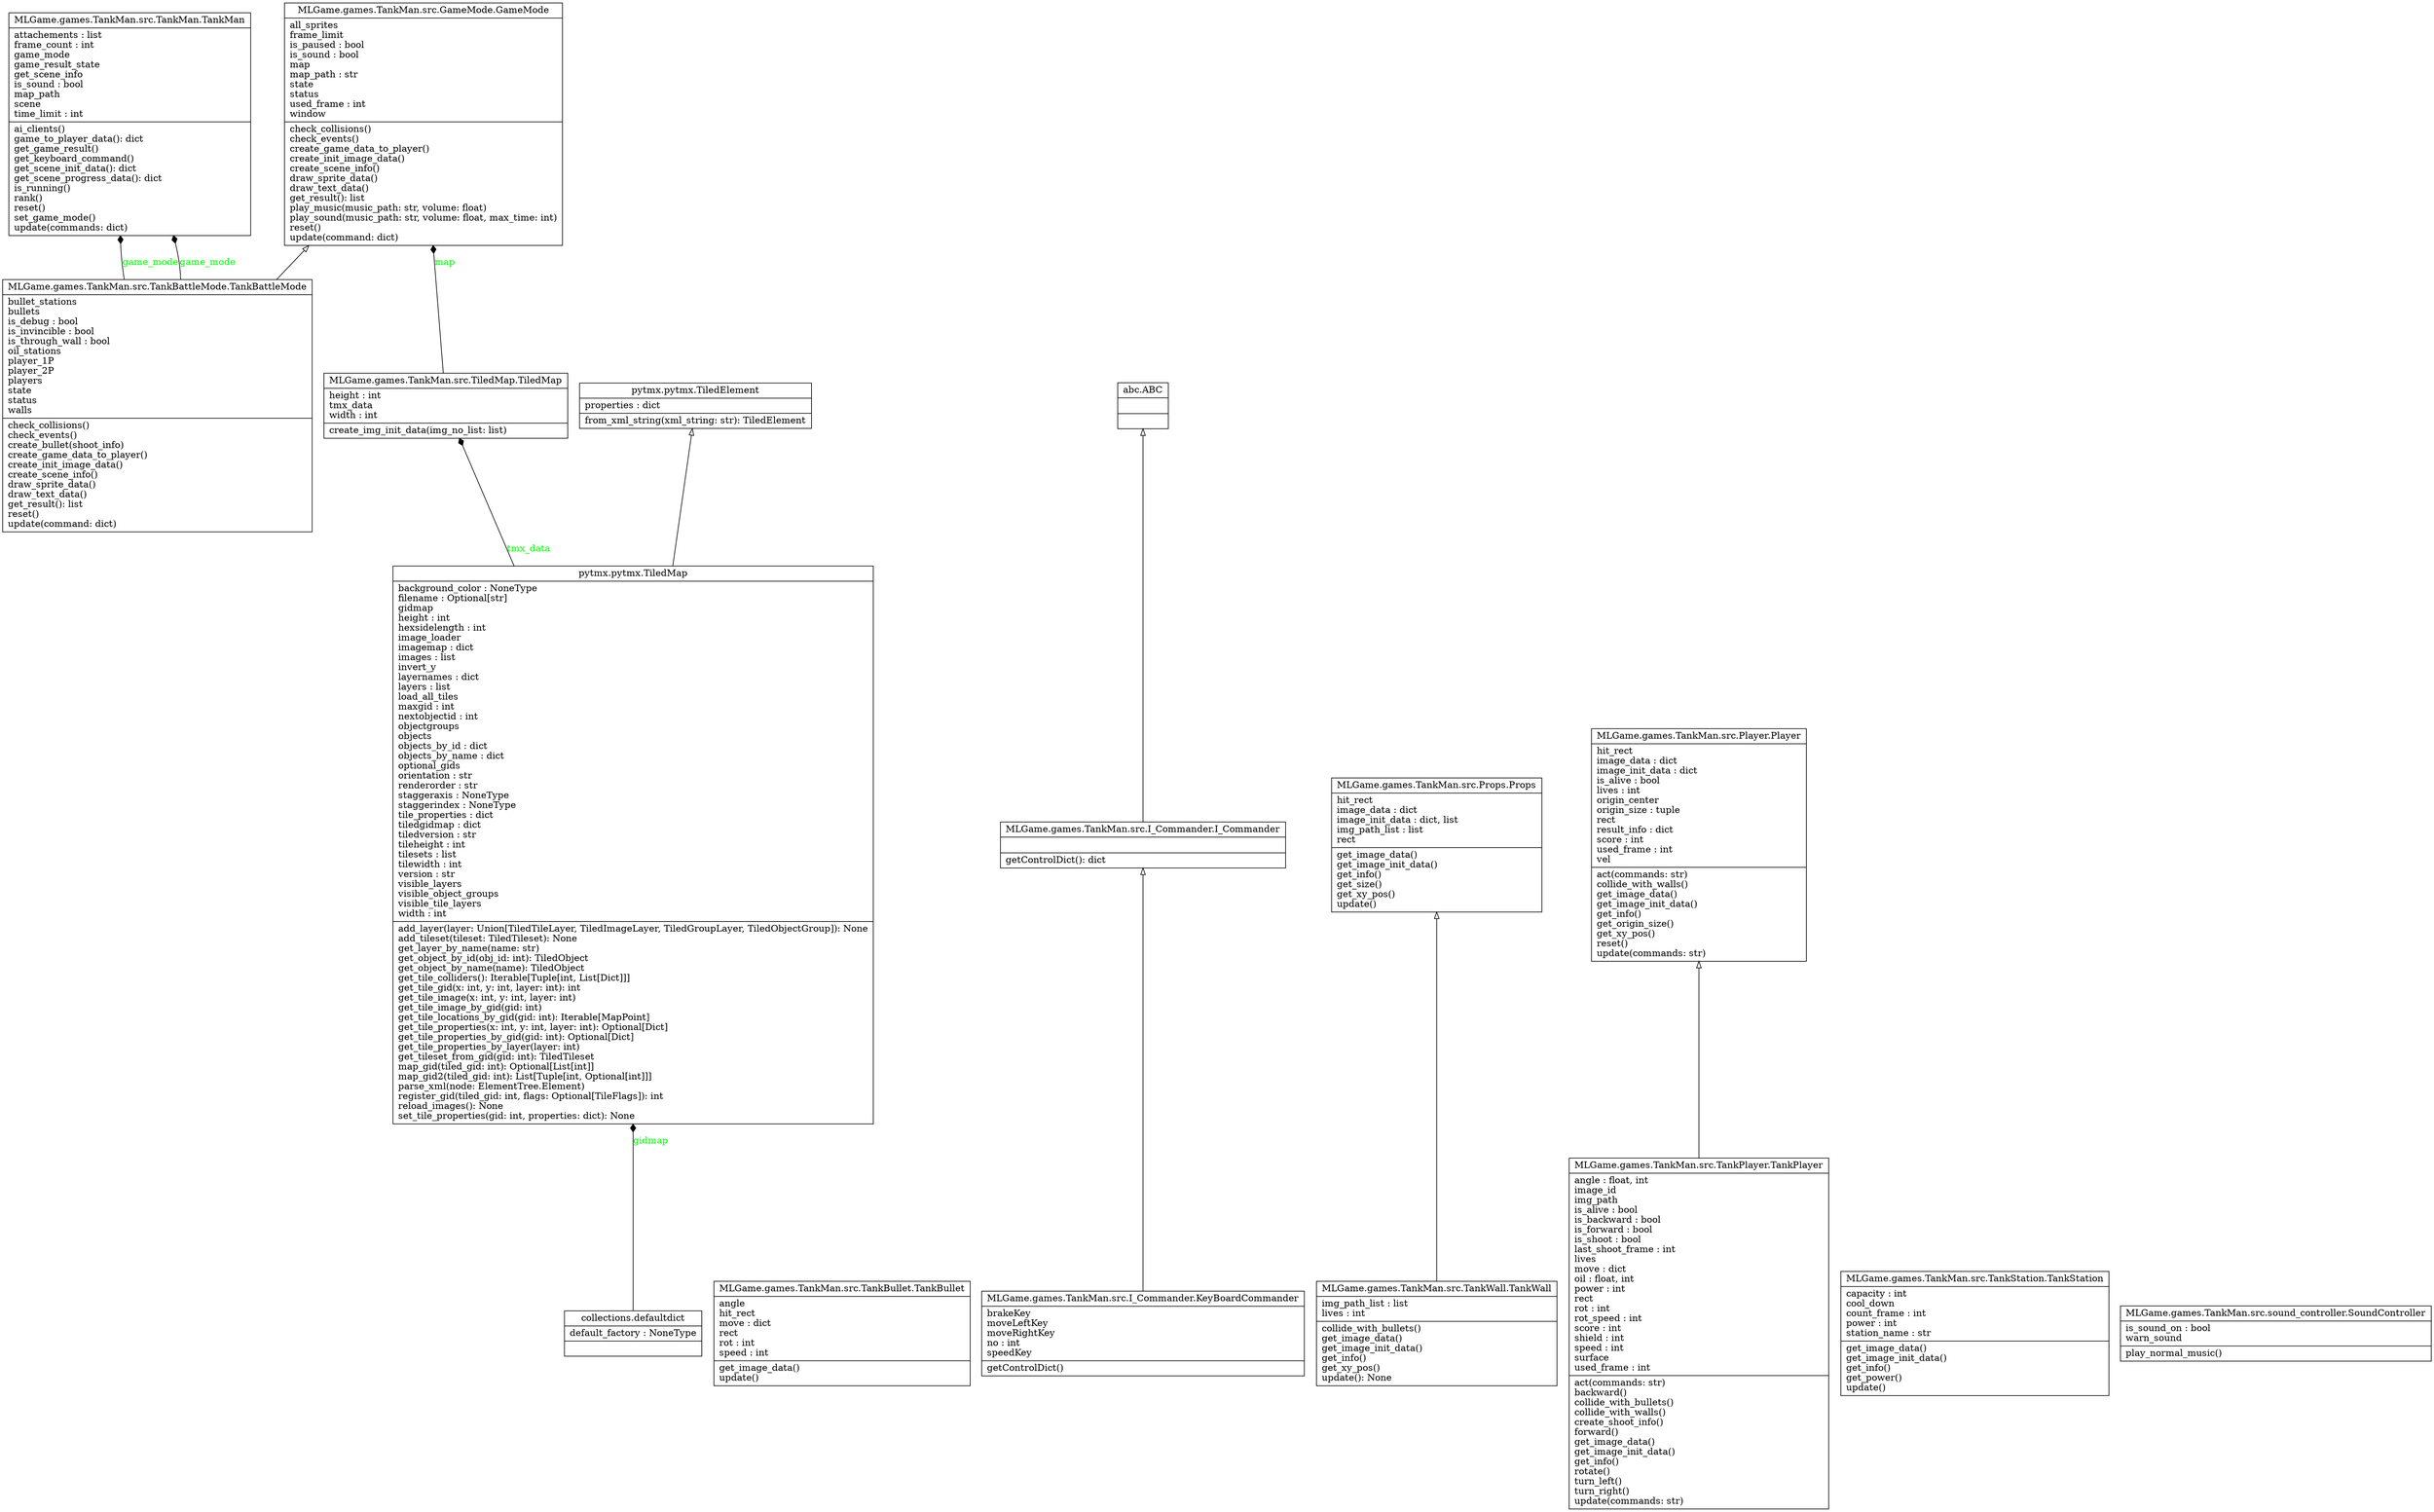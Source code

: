 digraph "classes" {
rankdir=BT
charset="utf-8"
"MLGame.games.TankMan.src.TankBattleMode.TankBattleMode" [color="black", fontcolor="black", label="{MLGame.games.TankMan.src.TankBattleMode.TankBattleMode|bullet_stations\lbullets\lis_debug : bool\lis_invincible : bool\lis_through_wall : bool\loil_stations\lplayer_1P\lplayer_2P\lplayers\lstate\lstatus\lwalls\l|check_collisions()\lcheck_events()\lcreate_bullet(shoot_info)\lcreate_game_data_to_player()\lcreate_init_image_data()\lcreate_scene_info()\ldraw_sprite_data()\ldraw_text_data()\lget_result(): list\lreset()\lupdate(command: dict)\l}", shape="record", style="solid"];
"MLGame.games.TankMan.src.TankBullet.TankBullet" [color="black", fontcolor="black", label="{MLGame.games.TankMan.src.TankBullet.TankBullet|angle\lhit_rect\lmove : dict\lrect\lrot : int\lspeed : int\l|get_image_data()\lupdate()\l}", shape="record", style="solid"];
"MLGame.games.TankMan.src.GameMode.GameMode" [color="black", fontcolor="black", label="{MLGame.games.TankMan.src.GameMode.GameMode|all_sprites\lframe_limit\lis_paused : bool\lis_sound : bool\lmap\lmap_path : str\lstate\lstatus\lused_frame : int\lwindow\l|check_collisions()\lcheck_events()\lcreate_game_data_to_player()\lcreate_init_image_data()\lcreate_scene_info()\ldraw_sprite_data()\ldraw_text_data()\lget_result(): list\lplay_music(music_path: str, volume: float)\lplay_sound(music_path: str, volume: float, max_time: int)\lreset()\lupdate(command: dict)\l}", shape="record", style="solid"];
"MLGame.games.TankMan.src.I_Commander.I_Commander" [color="black", fontcolor="black", label="{MLGame.games.TankMan.src.I_Commander.I_Commander|\l|getControlDict(): dict\l}", shape="record", style="solid"];
"MLGame.games.TankMan.src.I_Commander.KeyBoardCommander" [color="black", fontcolor="black", label="{MLGame.games.TankMan.src.I_Commander.KeyBoardCommander|brakeKey\lmoveLeftKey\lmoveRightKey\lno : int\lspeedKey\l|getControlDict()\l}", shape="record", style="solid"];
"MLGame.games.TankMan.src.TankWall.TankWall" [color="black", fontcolor="black", label="{MLGame.games.TankMan.src.TankWall.TankWall|img_path_list : list\llives : int\l|collide_with_bullets()\lget_image_data()\lget_image_init_data()\lget_info()\lget_xy_pos()\lupdate(): None\l}", shape="record", style="solid"];
"MLGame.games.TankMan.src.Player.Player" [color="black", fontcolor="black", label="{MLGame.games.TankMan.src.Player.Player|hit_rect\limage_data : dict\limage_init_data : dict\lis_alive : bool\llives : int\lorigin_center\lorigin_size : tuple\lrect\lresult_info : dict\lscore : int\lused_frame : int\lvel\l|act(commands: str)\lcollide_with_walls()\lget_image_data()\lget_image_init_data()\lget_info()\lget_origin_size()\lget_xy_pos()\lreset()\lupdate(commands: str)\l}", shape="record", style="solid"];
"MLGame.games.TankMan.src.Props.Props" [color="black", fontcolor="black", label="{MLGame.games.TankMan.src.Props.Props|hit_rect\limage_data : dict\limage_init_data : dict, list\limg_path_list : list\lrect\l|get_image_data()\lget_image_init_data()\lget_info()\lget_size()\lget_xy_pos()\lupdate()\l}", shape="record", style="solid"];
"MLGame.games.TankMan.src.TankStation.TankStation" [color="black", fontcolor="black", label="{MLGame.games.TankMan.src.TankStation.TankStation|capacity : int\lcool_down\lcount_frame : int\lpower : int\lstation_name : str\l|get_image_data()\lget_image_init_data()\lget_info()\lget_power()\lupdate()\l}", shape="record", style="solid"];
"MLGame.games.TankMan.src.TankMan.TankMan" [color="black", fontcolor="black", label="{MLGame.games.TankMan.src.TankMan.TankMan|attachements : list\lframe_count : int\lgame_mode\lgame_result_state\lget_scene_info\lis_sound : bool\lmap_path\lscene\ltime_limit : int\l|ai_clients()\lgame_to_player_data(): dict\lget_game_result()\lget_keyboard_command()\lget_scene_init_data(): dict\lget_scene_progress_data(): dict\lis_running()\lrank()\lreset()\lset_game_mode()\lupdate(commands: dict)\l}", shape="record", style="solid"];
"MLGame.games.TankMan.src.TiledMap.TiledMap" [color="black", fontcolor="black", label="{MLGame.games.TankMan.src.TiledMap.TiledMap|height : int\ltmx_data\lwidth : int\l|create_img_init_data(img_no_list: list)\l}", shape="record", style="solid"];
"MLGame.games.TankMan.src.TankPlayer.TankPlayer" [color="black", fontcolor="black", label="{MLGame.games.TankMan.src.TankPlayer.TankPlayer|angle : float, int\limage_id\limg_path\lis_alive : bool\lis_backward : bool\lis_forward : bool\lis_shoot : bool\llast_shoot_frame : int\llives\lmove : dict\loil : float, int\lpower : int\lrect\lrot : int\lrot_speed : int\lscore : int\lshield : int\lspeed : int\lsurface\lused_frame : int\l|act(commands: str)\lbackward()\lcollide_with_bullets()\lcollide_with_walls()\lcreate_shoot_info()\lforward()\lget_image_data()\lget_image_init_data()\lget_info()\lrotate()\lturn_left()\lturn_right()\lupdate(commands: str)\l}", shape="record", style="solid"];
"MLGame.games.TankMan.src.sound_controller.SoundController" [color="black", fontcolor="black", label="{MLGame.games.TankMan.src.sound_controller.SoundController|is_sound_on : bool\lwarn_sound\l|play_normal_music()\l}", shape="record", style="solid"];
"abc.ABC" [color="black", fontcolor="black", label="{abc.ABC|\l|}", shape="record", style="solid"];
"collections.defaultdict" [color="black", fontcolor="black", label="{collections.defaultdict|default_factory : NoneType\l|}", shape="record", style="solid"];
"pytmx.pytmx.TiledElement" [color="black", fontcolor="black", label="{pytmx.pytmx.TiledElement|properties : dict\l|from_xml_string(xml_string: str): TiledElement\l}", shape="record", style="solid"];
"pytmx.pytmx.TiledMap" [color="black", fontcolor="black", label="{pytmx.pytmx.TiledMap|background_color : NoneType\lfilename : Optional[str]\lgidmap\lheight : int\lhexsidelength : int\limage_loader\limagemap : dict\limages : list\linvert_y\llayernames : dict\llayers : list\lload_all_tiles\lmaxgid : int\lnextobjectid : int\lobjectgroups\lobjects\lobjects_by_id : dict\lobjects_by_name : dict\loptional_gids\lorientation : str\lrenderorder : str\lstaggeraxis : NoneType\lstaggerindex : NoneType\ltile_properties : dict\ltiledgidmap : dict\ltiledversion : str\ltileheight : int\ltilesets : list\ltilewidth : int\lversion : str\lvisible_layers\lvisible_object_groups\lvisible_tile_layers\lwidth : int\l|add_layer(layer: Union[TiledTileLayer, TiledImageLayer, TiledGroupLayer, TiledObjectGroup]): None\ladd_tileset(tileset: TiledTileset): None\lget_layer_by_name(name: str)\lget_object_by_id(obj_id: int): TiledObject\lget_object_by_name(name): TiledObject\lget_tile_colliders(): Iterable[Tuple[int, List[Dict]]]\lget_tile_gid(x: int, y: int, layer: int): int\lget_tile_image(x: int, y: int, layer: int)\lget_tile_image_by_gid(gid: int)\lget_tile_locations_by_gid(gid: int): Iterable[MapPoint]\lget_tile_properties(x: int, y: int, layer: int): Optional[Dict]\lget_tile_properties_by_gid(gid: int): Optional[Dict]\lget_tile_properties_by_layer(layer: int)\lget_tileset_from_gid(gid: int): TiledTileset\lmap_gid(tiled_gid: int): Optional[List[int]]\lmap_gid2(tiled_gid: int): List[Tuple[int, Optional[int]]]\lparse_xml(node: ElementTree.Element)\lregister_gid(tiled_gid: int, flags: Optional[TileFlags]): int\lreload_images(): None\lset_tile_properties(gid: int, properties: dict): None\l}", shape="record", style="solid"];
"MLGame.games.TankMan.src.TankBattleMode.TankBattleMode" -> "MLGame.games.TankMan.src.GameMode.GameMode" [arrowhead="empty", arrowtail="none"];
"MLGame.games.TankMan.src.I_Commander.I_Commander" -> "abc.ABC" [arrowhead="empty", arrowtail="none"];
"MLGame.games.TankMan.src.I_Commander.KeyBoardCommander" -> "MLGame.games.TankMan.src.I_Commander.I_Commander" [arrowhead="empty", arrowtail="none"];
"MLGame.games.TankMan.src.TankWall.TankWall" -> "MLGame.games.TankMan.src.Props.Props" [arrowhead="empty", arrowtail="none"];
"MLGame.games.TankMan.src.TankPlayer.TankPlayer" -> "MLGame.games.TankMan.src.Player.Player" [arrowhead="empty", arrowtail="none"];
"pytmx.pytmx.TiledMap" -> "pytmx.pytmx.TiledElement" [arrowhead="empty", arrowtail="none"];
"MLGame.games.TankMan.src.TankBattleMode.TankBattleMode" -> "MLGame.games.TankMan.src.TankMan.TankMan" [arrowhead="diamond", arrowtail="none", fontcolor="green", label="game_mode", style="solid"];
"MLGame.games.TankMan.src.TankBattleMode.TankBattleMode" -> "MLGame.games.TankMan.src.TankMan.TankMan" [arrowhead="diamond", arrowtail="none", fontcolor="green", label="game_mode", style="solid"];
"MLGame.games.TankMan.src.TiledMap.TiledMap" -> "MLGame.games.TankMan.src.GameMode.GameMode" [arrowhead="diamond", arrowtail="none", fontcolor="green", label="map", style="solid"];
"collections.defaultdict" -> "pytmx.pytmx.TiledMap" [arrowhead="diamond", arrowtail="none", fontcolor="green", label="gidmap", style="solid"];
"pytmx.pytmx.TiledMap" -> "MLGame.games.TankMan.src.TiledMap.TiledMap" [arrowhead="diamond", arrowtail="none", fontcolor="green", label="tmx_data", style="solid"];
}
